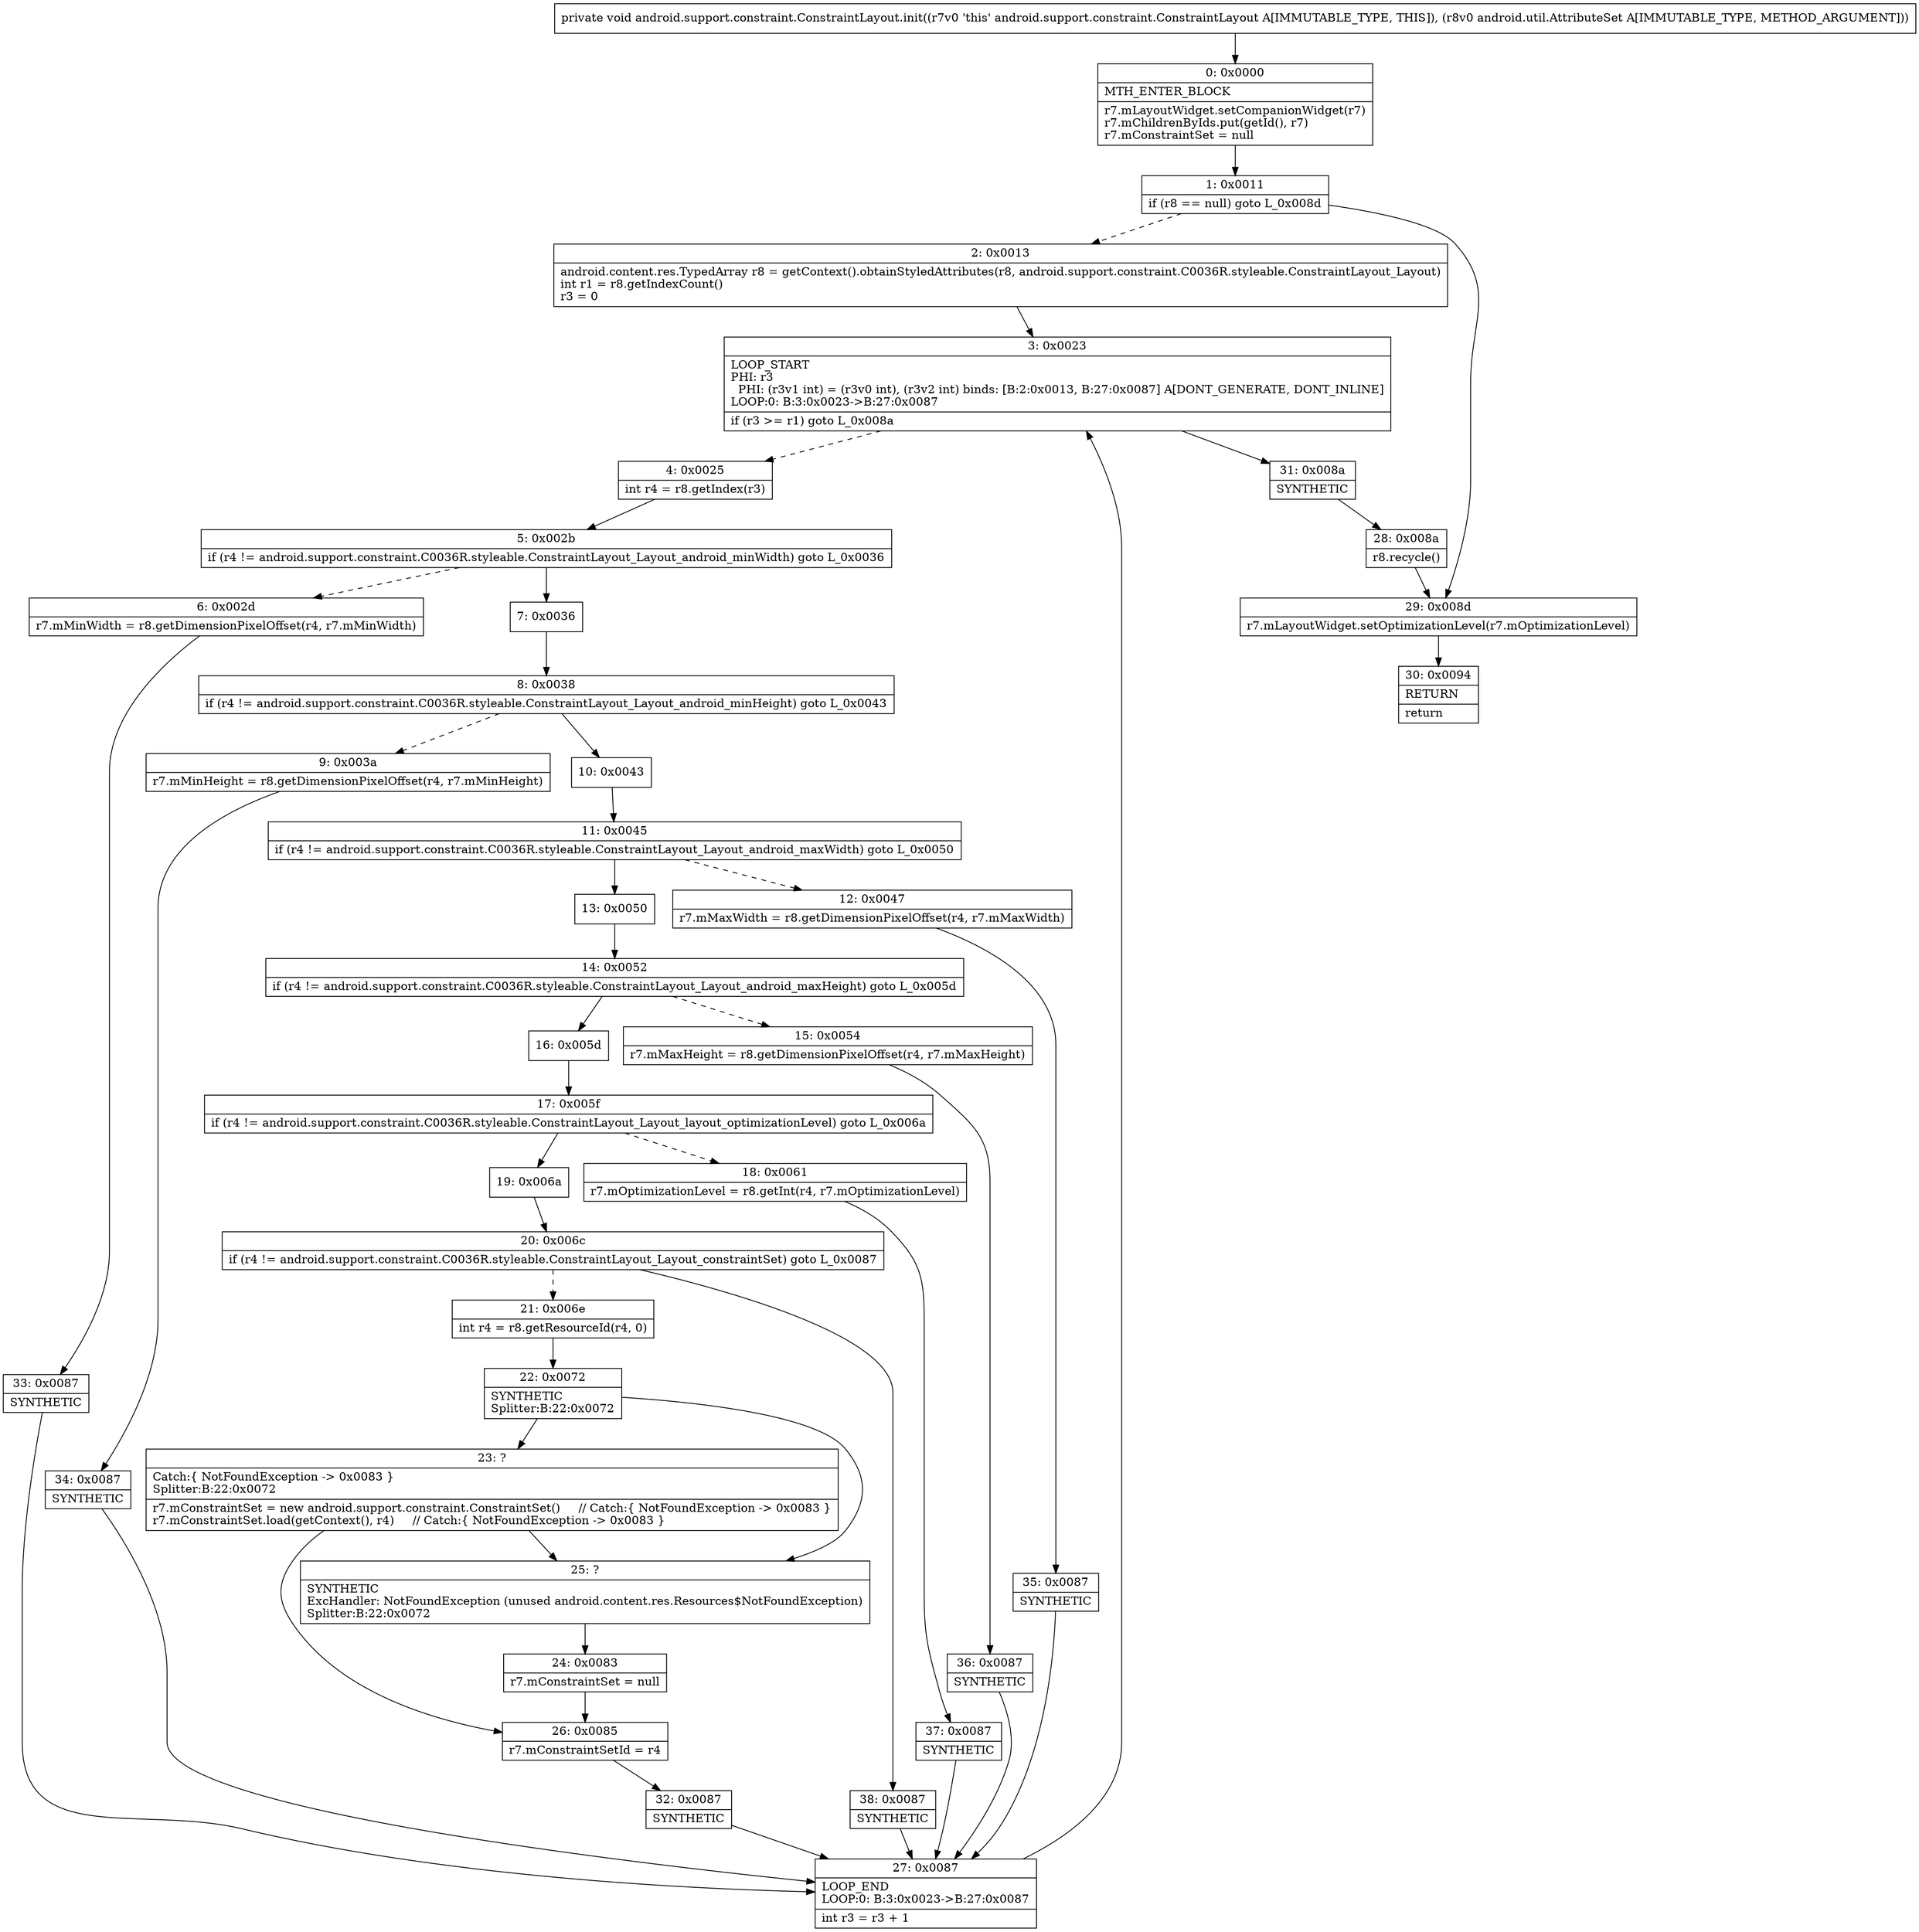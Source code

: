 digraph "CFG forandroid.support.constraint.ConstraintLayout.init(Landroid\/util\/AttributeSet;)V" {
Node_0 [shape=record,label="{0\:\ 0x0000|MTH_ENTER_BLOCK\l|r7.mLayoutWidget.setCompanionWidget(r7)\lr7.mChildrenByIds.put(getId(), r7)\lr7.mConstraintSet = null\l}"];
Node_1 [shape=record,label="{1\:\ 0x0011|if (r8 == null) goto L_0x008d\l}"];
Node_2 [shape=record,label="{2\:\ 0x0013|android.content.res.TypedArray r8 = getContext().obtainStyledAttributes(r8, android.support.constraint.C0036R.styleable.ConstraintLayout_Layout)\lint r1 = r8.getIndexCount()\lr3 = 0\l}"];
Node_3 [shape=record,label="{3\:\ 0x0023|LOOP_START\lPHI: r3 \l  PHI: (r3v1 int) = (r3v0 int), (r3v2 int) binds: [B:2:0x0013, B:27:0x0087] A[DONT_GENERATE, DONT_INLINE]\lLOOP:0: B:3:0x0023\-\>B:27:0x0087\l|if (r3 \>= r1) goto L_0x008a\l}"];
Node_4 [shape=record,label="{4\:\ 0x0025|int r4 = r8.getIndex(r3)\l}"];
Node_5 [shape=record,label="{5\:\ 0x002b|if (r4 != android.support.constraint.C0036R.styleable.ConstraintLayout_Layout_android_minWidth) goto L_0x0036\l}"];
Node_6 [shape=record,label="{6\:\ 0x002d|r7.mMinWidth = r8.getDimensionPixelOffset(r4, r7.mMinWidth)\l}"];
Node_7 [shape=record,label="{7\:\ 0x0036}"];
Node_8 [shape=record,label="{8\:\ 0x0038|if (r4 != android.support.constraint.C0036R.styleable.ConstraintLayout_Layout_android_minHeight) goto L_0x0043\l}"];
Node_9 [shape=record,label="{9\:\ 0x003a|r7.mMinHeight = r8.getDimensionPixelOffset(r4, r7.mMinHeight)\l}"];
Node_10 [shape=record,label="{10\:\ 0x0043}"];
Node_11 [shape=record,label="{11\:\ 0x0045|if (r4 != android.support.constraint.C0036R.styleable.ConstraintLayout_Layout_android_maxWidth) goto L_0x0050\l}"];
Node_12 [shape=record,label="{12\:\ 0x0047|r7.mMaxWidth = r8.getDimensionPixelOffset(r4, r7.mMaxWidth)\l}"];
Node_13 [shape=record,label="{13\:\ 0x0050}"];
Node_14 [shape=record,label="{14\:\ 0x0052|if (r4 != android.support.constraint.C0036R.styleable.ConstraintLayout_Layout_android_maxHeight) goto L_0x005d\l}"];
Node_15 [shape=record,label="{15\:\ 0x0054|r7.mMaxHeight = r8.getDimensionPixelOffset(r4, r7.mMaxHeight)\l}"];
Node_16 [shape=record,label="{16\:\ 0x005d}"];
Node_17 [shape=record,label="{17\:\ 0x005f|if (r4 != android.support.constraint.C0036R.styleable.ConstraintLayout_Layout_layout_optimizationLevel) goto L_0x006a\l}"];
Node_18 [shape=record,label="{18\:\ 0x0061|r7.mOptimizationLevel = r8.getInt(r4, r7.mOptimizationLevel)\l}"];
Node_19 [shape=record,label="{19\:\ 0x006a}"];
Node_20 [shape=record,label="{20\:\ 0x006c|if (r4 != android.support.constraint.C0036R.styleable.ConstraintLayout_Layout_constraintSet) goto L_0x0087\l}"];
Node_21 [shape=record,label="{21\:\ 0x006e|int r4 = r8.getResourceId(r4, 0)\l}"];
Node_22 [shape=record,label="{22\:\ 0x0072|SYNTHETIC\lSplitter:B:22:0x0072\l}"];
Node_23 [shape=record,label="{23\:\ ?|Catch:\{ NotFoundException \-\> 0x0083 \}\lSplitter:B:22:0x0072\l|r7.mConstraintSet = new android.support.constraint.ConstraintSet()     \/\/ Catch:\{ NotFoundException \-\> 0x0083 \}\lr7.mConstraintSet.load(getContext(), r4)     \/\/ Catch:\{ NotFoundException \-\> 0x0083 \}\l}"];
Node_24 [shape=record,label="{24\:\ 0x0083|r7.mConstraintSet = null\l}"];
Node_25 [shape=record,label="{25\:\ ?|SYNTHETIC\lExcHandler: NotFoundException (unused android.content.res.Resources$NotFoundException)\lSplitter:B:22:0x0072\l}"];
Node_26 [shape=record,label="{26\:\ 0x0085|r7.mConstraintSetId = r4\l}"];
Node_27 [shape=record,label="{27\:\ 0x0087|LOOP_END\lLOOP:0: B:3:0x0023\-\>B:27:0x0087\l|int r3 = r3 + 1\l}"];
Node_28 [shape=record,label="{28\:\ 0x008a|r8.recycle()\l}"];
Node_29 [shape=record,label="{29\:\ 0x008d|r7.mLayoutWidget.setOptimizationLevel(r7.mOptimizationLevel)\l}"];
Node_30 [shape=record,label="{30\:\ 0x0094|RETURN\l|return\l}"];
Node_31 [shape=record,label="{31\:\ 0x008a|SYNTHETIC\l}"];
Node_32 [shape=record,label="{32\:\ 0x0087|SYNTHETIC\l}"];
Node_33 [shape=record,label="{33\:\ 0x0087|SYNTHETIC\l}"];
Node_34 [shape=record,label="{34\:\ 0x0087|SYNTHETIC\l}"];
Node_35 [shape=record,label="{35\:\ 0x0087|SYNTHETIC\l}"];
Node_36 [shape=record,label="{36\:\ 0x0087|SYNTHETIC\l}"];
Node_37 [shape=record,label="{37\:\ 0x0087|SYNTHETIC\l}"];
Node_38 [shape=record,label="{38\:\ 0x0087|SYNTHETIC\l}"];
MethodNode[shape=record,label="{private void android.support.constraint.ConstraintLayout.init((r7v0 'this' android.support.constraint.ConstraintLayout A[IMMUTABLE_TYPE, THIS]), (r8v0 android.util.AttributeSet A[IMMUTABLE_TYPE, METHOD_ARGUMENT])) }"];
MethodNode -> Node_0;
Node_0 -> Node_1;
Node_1 -> Node_2[style=dashed];
Node_1 -> Node_29;
Node_2 -> Node_3;
Node_3 -> Node_4[style=dashed];
Node_3 -> Node_31;
Node_4 -> Node_5;
Node_5 -> Node_6[style=dashed];
Node_5 -> Node_7;
Node_6 -> Node_33;
Node_7 -> Node_8;
Node_8 -> Node_9[style=dashed];
Node_8 -> Node_10;
Node_9 -> Node_34;
Node_10 -> Node_11;
Node_11 -> Node_12[style=dashed];
Node_11 -> Node_13;
Node_12 -> Node_35;
Node_13 -> Node_14;
Node_14 -> Node_15[style=dashed];
Node_14 -> Node_16;
Node_15 -> Node_36;
Node_16 -> Node_17;
Node_17 -> Node_18[style=dashed];
Node_17 -> Node_19;
Node_18 -> Node_37;
Node_19 -> Node_20;
Node_20 -> Node_21[style=dashed];
Node_20 -> Node_38;
Node_21 -> Node_22;
Node_22 -> Node_23;
Node_22 -> Node_25;
Node_23 -> Node_25;
Node_23 -> Node_26;
Node_24 -> Node_26;
Node_25 -> Node_24;
Node_26 -> Node_32;
Node_27 -> Node_3;
Node_28 -> Node_29;
Node_29 -> Node_30;
Node_31 -> Node_28;
Node_32 -> Node_27;
Node_33 -> Node_27;
Node_34 -> Node_27;
Node_35 -> Node_27;
Node_36 -> Node_27;
Node_37 -> Node_27;
Node_38 -> Node_27;
}

